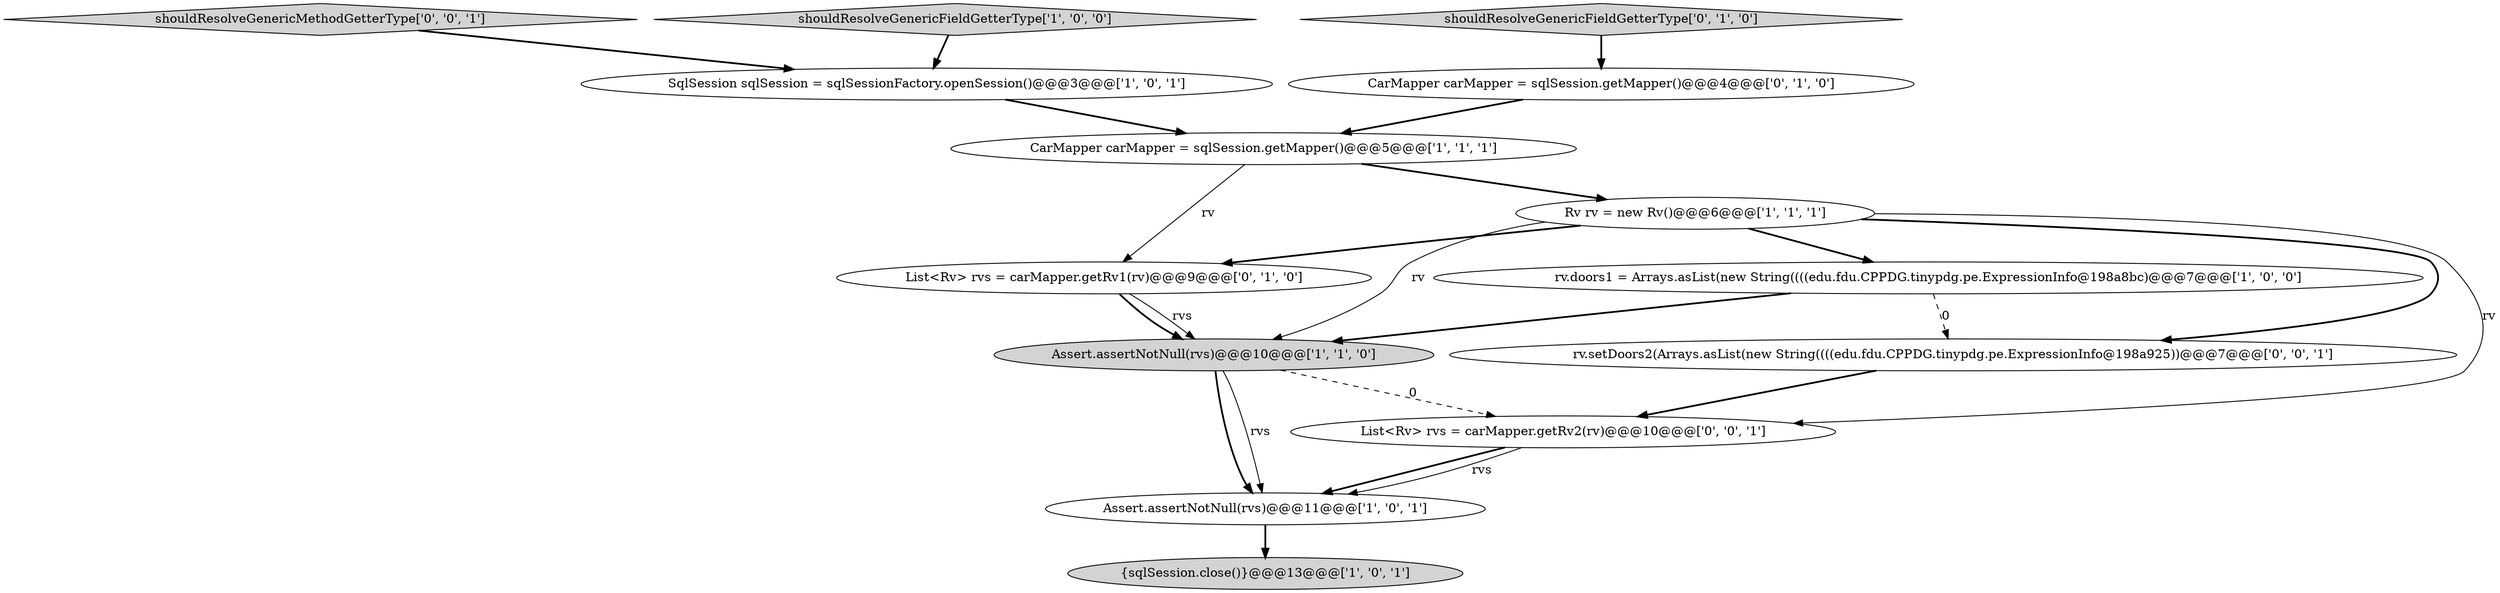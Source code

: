 digraph {
4 [style = filled, label = "shouldResolveGenericFieldGetterType['1', '0', '0']", fillcolor = lightgray, shape = diamond image = "AAA0AAABBB1BBB"];
9 [style = filled, label = "shouldResolveGenericFieldGetterType['0', '1', '0']", fillcolor = lightgray, shape = diamond image = "AAA0AAABBB2BBB"];
2 [style = filled, label = "{sqlSession.close()}@@@13@@@['1', '0', '1']", fillcolor = lightgray, shape = ellipse image = "AAA0AAABBB1BBB"];
7 [style = filled, label = "SqlSession sqlSession = sqlSessionFactory.openSession()@@@3@@@['1', '0', '1']", fillcolor = white, shape = ellipse image = "AAA0AAABBB1BBB"];
1 [style = filled, label = "Assert.assertNotNull(rvs)@@@11@@@['1', '0', '1']", fillcolor = white, shape = ellipse image = "AAA0AAABBB1BBB"];
6 [style = filled, label = "rv.doors1 = Arrays.asList(new String((((edu.fdu.CPPDG.tinypdg.pe.ExpressionInfo@198a8bc)@@@7@@@['1', '0', '0']", fillcolor = white, shape = ellipse image = "AAA0AAABBB1BBB"];
11 [style = filled, label = "rv.setDoors2(Arrays.asList(new String((((edu.fdu.CPPDG.tinypdg.pe.ExpressionInfo@198a925))@@@7@@@['0', '0', '1']", fillcolor = white, shape = ellipse image = "AAA0AAABBB3BBB"];
10 [style = filled, label = "CarMapper carMapper = sqlSession.getMapper()@@@4@@@['0', '1', '0']", fillcolor = white, shape = ellipse image = "AAA0AAABBB2BBB"];
5 [style = filled, label = "CarMapper carMapper = sqlSession.getMapper()@@@5@@@['1', '1', '1']", fillcolor = white, shape = ellipse image = "AAA0AAABBB1BBB"];
8 [style = filled, label = "List<Rv> rvs = carMapper.getRv1(rv)@@@9@@@['0', '1', '0']", fillcolor = white, shape = ellipse image = "AAA0AAABBB2BBB"];
13 [style = filled, label = "shouldResolveGenericMethodGetterType['0', '0', '1']", fillcolor = lightgray, shape = diamond image = "AAA0AAABBB3BBB"];
3 [style = filled, label = "Assert.assertNotNull(rvs)@@@10@@@['1', '1', '0']", fillcolor = lightgray, shape = ellipse image = "AAA0AAABBB1BBB"];
12 [style = filled, label = "List<Rv> rvs = carMapper.getRv2(rv)@@@10@@@['0', '0', '1']", fillcolor = white, shape = ellipse image = "AAA0AAABBB3BBB"];
0 [style = filled, label = "Rv rv = new Rv()@@@6@@@['1', '1', '1']", fillcolor = white, shape = ellipse image = "AAA0AAABBB1BBB"];
6->3 [style = bold, label=""];
3->1 [style = bold, label=""];
0->6 [style = bold, label=""];
3->1 [style = solid, label="rvs"];
8->3 [style = bold, label=""];
6->11 [style = dashed, label="0"];
0->11 [style = bold, label=""];
11->12 [style = bold, label=""];
9->10 [style = bold, label=""];
12->1 [style = bold, label=""];
4->7 [style = bold, label=""];
0->3 [style = solid, label="rv"];
5->8 [style = solid, label="rv"];
8->3 [style = solid, label="rvs"];
12->1 [style = solid, label="rvs"];
7->5 [style = bold, label=""];
10->5 [style = bold, label=""];
3->12 [style = dashed, label="0"];
5->0 [style = bold, label=""];
0->12 [style = solid, label="rv"];
13->7 [style = bold, label=""];
0->8 [style = bold, label=""];
1->2 [style = bold, label=""];
}
